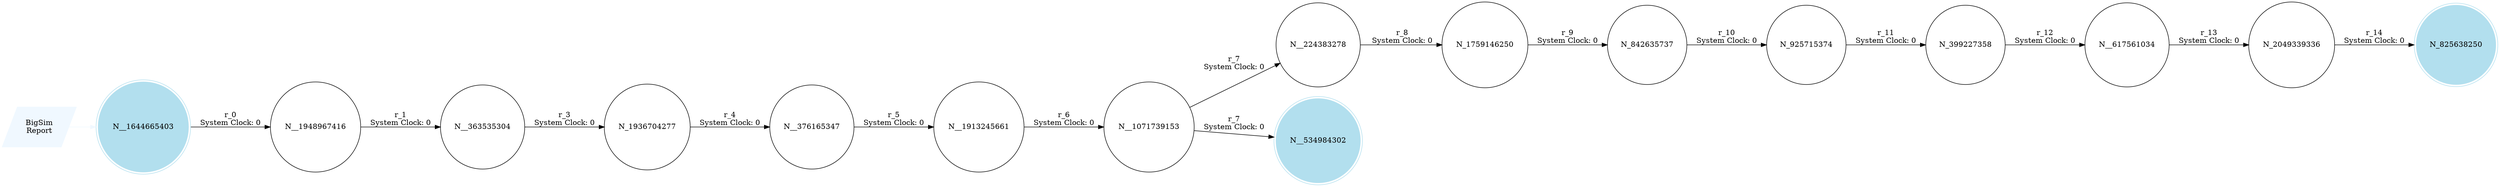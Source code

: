digraph reaction_graph {
   rankdir=LR;
   Node [shape = circle];
   BigSim_Report [shape = parallelogram color = aliceblue style=filled label="BigSim
Report"];
BigSim_Report -> N__1644665403[color = aliceblue label = ""];
 N__1644665403
 [shape=circle, color=lightblue2, style=filled];
N__363535304[ label="N__363535304"];
 N__363535304 -> N_1936704277[ label = "r_3
System Clock: 0"];
N_1936704277[ label="N_1936704277"];
 N_1936704277 -> N__376165347[ label = "r_4
System Clock: 0"];
N_2049339336[ label="N_2049339336"];
 N_2049339336 -> N_825638250[ label = "r_14
System Clock: 0"];
N__1948967416[ label="N__1948967416"];
 N__1948967416 -> N__363535304[ label = "r_1
System Clock: 0"];
N_825638250[ shape = doublecircle, color=lightblue2, style=filled, label="N_825638250"];
N__1644665403[ shape = doublecircle, color=lightblue2, style=filled, label="N__1644665403"];
 N__1644665403 -> N__1948967416[ label = "r_0
System Clock: 0"];
N__1913245661[ label="N__1913245661"];
 N__1913245661 -> N__1071739153[ label = "r_6
System Clock: 0"];
N_925715374[ label="N_925715374"];
 N_925715374 -> N_399227358[ label = "r_11
System Clock: 0"];
N__376165347[ label="N__376165347"];
 N__376165347 -> N__1913245661[ label = "r_5
System Clock: 0"];
N__1071739153[ label="N__1071739153"];
 N__1071739153 -> N__224383278[ label = "r_7
System Clock: 0"];
 N__1071739153 -> N__534984302[ label = "r_7
System Clock: 0"];
N__224383278[ label="N__224383278"];
 N__224383278 -> N_1759146250[ label = "r_8
System Clock: 0"];
N__617561034[ label="N__617561034"];
 N__617561034 -> N_2049339336[ label = "r_13
System Clock: 0"];
N__534984302[ shape = doublecircle, color=lightblue2, style=filled, label="N__534984302"];
N_399227358[ label="N_399227358"];
 N_399227358 -> N__617561034[ label = "r_12
System Clock: 0"];
N_842635737[ label="N_842635737"];
 N_842635737 -> N_925715374[ label = "r_10
System Clock: 0"];
N_1759146250[ label="N_1759146250"];
 N_1759146250 -> N_842635737[ label = "r_9
System Clock: 0"];
}
